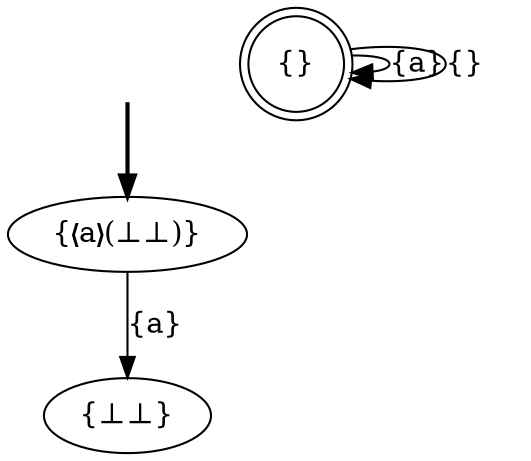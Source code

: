 digraph {
	fake0 [style=invisible]
	"{⊥⊥}"
	"{❬a❭(⊥⊥)}" [root=true]
	"{}" [shape=doublecircle]
	fake0 -> "{❬a❭(⊥⊥)}" [style=bold]
	"{❬a❭(⊥⊥)}" -> "{⊥⊥}" [label="{a}"]
	"{}" -> "{}" [label="{a}"]
	"{}" -> "{}" [label="{}"]
}

